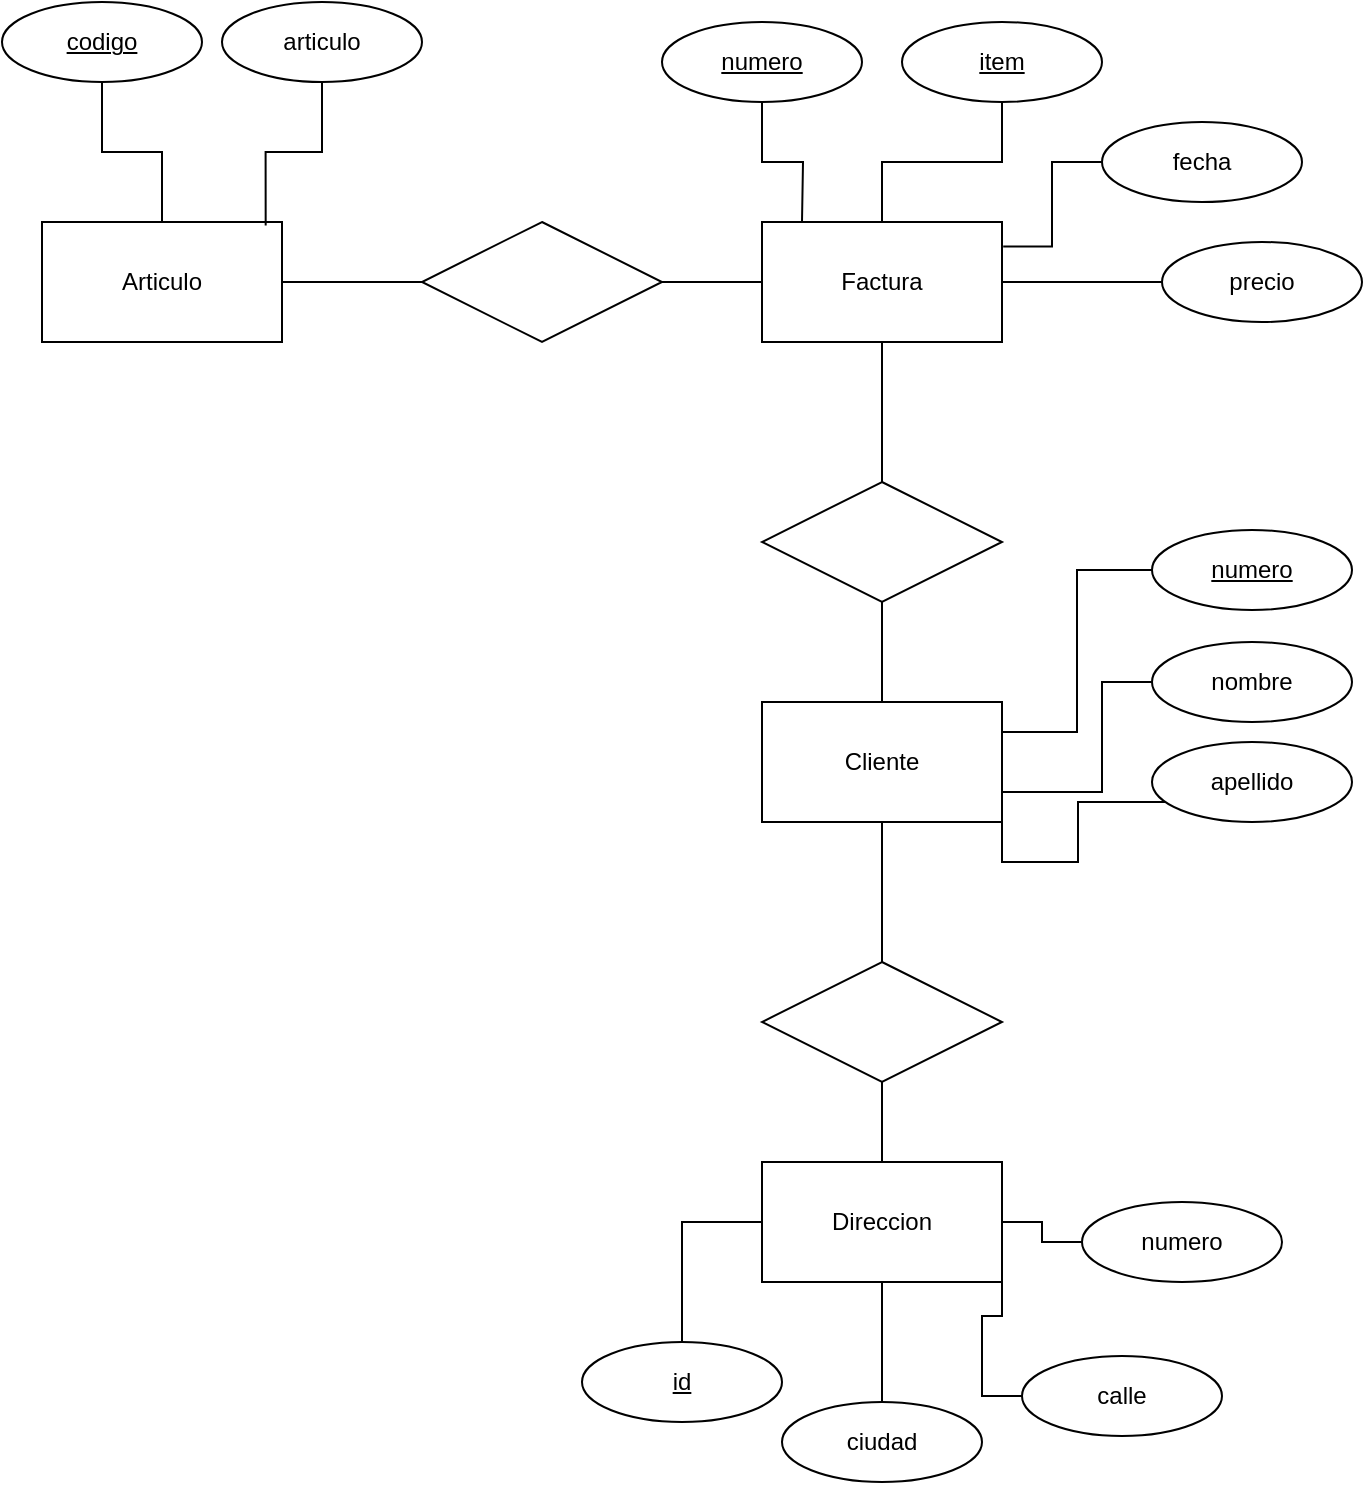 <mxfile version="22.1.3" type="github">
  <diagram name="Página-1" id="XBzg9i-NaRBUf4UJGIT7">
    <mxGraphModel dx="908" dy="1416" grid="1" gridSize="10" guides="1" tooltips="1" connect="1" arrows="1" fold="1" page="1" pageScale="1" pageWidth="1169" pageHeight="827" math="0" shadow="0">
      <root>
        <mxCell id="0" />
        <mxCell id="1" parent="0" />
        <mxCell id="-L3M4i7uxhguOgWgxAJ2-1" value="&lt;div&gt;Factura&lt;/div&gt;" style="rounded=0;whiteSpace=wrap;html=1;" vertex="1" parent="1">
          <mxGeometry x="390" y="260" width="120" height="60" as="geometry" />
        </mxCell>
        <mxCell id="-L3M4i7uxhguOgWgxAJ2-2" value="Articulo" style="rounded=0;whiteSpace=wrap;html=1;" vertex="1" parent="1">
          <mxGeometry x="30" y="260" width="120" height="60" as="geometry" />
        </mxCell>
        <mxCell id="-L3M4i7uxhguOgWgxAJ2-12" style="edgeStyle=orthogonalEdgeStyle;rounded=0;orthogonalLoop=1;jettySize=auto;html=1;endArrow=none;endFill=0;" edge="1" parent="1" source="-L3M4i7uxhguOgWgxAJ2-3" target="-L3M4i7uxhguOgWgxAJ2-7">
          <mxGeometry relative="1" as="geometry" />
        </mxCell>
        <mxCell id="-L3M4i7uxhguOgWgxAJ2-3" value="Cliente" style="rounded=0;whiteSpace=wrap;html=1;" vertex="1" parent="1">
          <mxGeometry x="390" y="500" width="120" height="60" as="geometry" />
        </mxCell>
        <mxCell id="-L3M4i7uxhguOgWgxAJ2-4" value="&lt;div&gt;Direccion&lt;/div&gt;" style="rounded=0;whiteSpace=wrap;html=1;" vertex="1" parent="1">
          <mxGeometry x="390" y="730" width="120" height="60" as="geometry" />
        </mxCell>
        <mxCell id="-L3M4i7uxhguOgWgxAJ2-8" style="edgeStyle=orthogonalEdgeStyle;rounded=0;orthogonalLoop=1;jettySize=auto;html=1;endArrow=none;endFill=0;" edge="1" parent="1" source="-L3M4i7uxhguOgWgxAJ2-5" target="-L3M4i7uxhguOgWgxAJ2-2">
          <mxGeometry relative="1" as="geometry" />
        </mxCell>
        <mxCell id="-L3M4i7uxhguOgWgxAJ2-9" style="edgeStyle=orthogonalEdgeStyle;rounded=0;orthogonalLoop=1;jettySize=auto;html=1;endArrow=none;endFill=0;" edge="1" parent="1" source="-L3M4i7uxhguOgWgxAJ2-5" target="-L3M4i7uxhguOgWgxAJ2-1">
          <mxGeometry relative="1" as="geometry" />
        </mxCell>
        <mxCell id="-L3M4i7uxhguOgWgxAJ2-5" value="" style="shape=rhombus;perimeter=rhombusPerimeter;whiteSpace=wrap;html=1;align=center;" vertex="1" parent="1">
          <mxGeometry x="220" y="260" width="120" height="60" as="geometry" />
        </mxCell>
        <mxCell id="-L3M4i7uxhguOgWgxAJ2-10" style="edgeStyle=orthogonalEdgeStyle;rounded=0;orthogonalLoop=1;jettySize=auto;html=1;endArrow=none;endFill=0;" edge="1" parent="1" source="-L3M4i7uxhguOgWgxAJ2-6" target="-L3M4i7uxhguOgWgxAJ2-1">
          <mxGeometry relative="1" as="geometry" />
        </mxCell>
        <mxCell id="-L3M4i7uxhguOgWgxAJ2-11" style="edgeStyle=orthogonalEdgeStyle;rounded=0;orthogonalLoop=1;jettySize=auto;html=1;endArrow=none;endFill=0;" edge="1" parent="1" source="-L3M4i7uxhguOgWgxAJ2-6" target="-L3M4i7uxhguOgWgxAJ2-3">
          <mxGeometry relative="1" as="geometry" />
        </mxCell>
        <mxCell id="-L3M4i7uxhguOgWgxAJ2-6" value="" style="shape=rhombus;perimeter=rhombusPerimeter;whiteSpace=wrap;html=1;align=center;" vertex="1" parent="1">
          <mxGeometry x="390" y="390" width="120" height="60" as="geometry" />
        </mxCell>
        <mxCell id="-L3M4i7uxhguOgWgxAJ2-13" style="edgeStyle=orthogonalEdgeStyle;rounded=0;orthogonalLoop=1;jettySize=auto;html=1;endArrow=none;endFill=0;" edge="1" parent="1" source="-L3M4i7uxhguOgWgxAJ2-7" target="-L3M4i7uxhguOgWgxAJ2-4">
          <mxGeometry relative="1" as="geometry" />
        </mxCell>
        <mxCell id="-L3M4i7uxhguOgWgxAJ2-7" value="" style="shape=rhombus;perimeter=rhombusPerimeter;whiteSpace=wrap;html=1;align=center;" vertex="1" parent="1">
          <mxGeometry x="390" y="630" width="120" height="60" as="geometry" />
        </mxCell>
        <mxCell id="-L3M4i7uxhguOgWgxAJ2-14" value="numero" style="ellipse;whiteSpace=wrap;html=1;align=center;fontStyle=4;" vertex="1" parent="1">
          <mxGeometry x="340" y="160" width="100" height="40" as="geometry" />
        </mxCell>
        <mxCell id="-L3M4i7uxhguOgWgxAJ2-17" style="edgeStyle=orthogonalEdgeStyle;rounded=0;orthogonalLoop=1;jettySize=auto;html=1;entryX=0.5;entryY=0;entryDx=0;entryDy=0;endArrow=none;endFill=0;" edge="1" parent="1" source="-L3M4i7uxhguOgWgxAJ2-15" target="-L3M4i7uxhguOgWgxAJ2-1">
          <mxGeometry relative="1" as="geometry" />
        </mxCell>
        <mxCell id="-L3M4i7uxhguOgWgxAJ2-15" value="&lt;div&gt;item&lt;/div&gt;" style="ellipse;whiteSpace=wrap;html=1;align=center;fontStyle=4;" vertex="1" parent="1">
          <mxGeometry x="460" y="160" width="100" height="40" as="geometry" />
        </mxCell>
        <mxCell id="-L3M4i7uxhguOgWgxAJ2-16" style="edgeStyle=orthogonalEdgeStyle;rounded=0;orthogonalLoop=1;jettySize=auto;html=1;endArrow=none;endFill=0;" edge="1" parent="1" source="-L3M4i7uxhguOgWgxAJ2-14">
          <mxGeometry relative="1" as="geometry">
            <mxPoint x="410" y="260" as="targetPoint" />
          </mxGeometry>
        </mxCell>
        <mxCell id="-L3M4i7uxhguOgWgxAJ2-18" value="fecha" style="ellipse;whiteSpace=wrap;html=1;align=center;" vertex="1" parent="1">
          <mxGeometry x="560" y="210" width="100" height="40" as="geometry" />
        </mxCell>
        <mxCell id="-L3M4i7uxhguOgWgxAJ2-21" style="edgeStyle=orthogonalEdgeStyle;rounded=0;orthogonalLoop=1;jettySize=auto;html=1;entryX=1;entryY=0.5;entryDx=0;entryDy=0;endArrow=none;endFill=0;" edge="1" parent="1" source="-L3M4i7uxhguOgWgxAJ2-19" target="-L3M4i7uxhguOgWgxAJ2-1">
          <mxGeometry relative="1" as="geometry" />
        </mxCell>
        <mxCell id="-L3M4i7uxhguOgWgxAJ2-19" value="precio" style="ellipse;whiteSpace=wrap;html=1;align=center;" vertex="1" parent="1">
          <mxGeometry x="590" y="270" width="100" height="40" as="geometry" />
        </mxCell>
        <mxCell id="-L3M4i7uxhguOgWgxAJ2-20" style="edgeStyle=orthogonalEdgeStyle;rounded=0;orthogonalLoop=1;jettySize=auto;html=1;entryX=1.005;entryY=0.204;entryDx=0;entryDy=0;entryPerimeter=0;endArrow=none;endFill=0;" edge="1" parent="1" source="-L3M4i7uxhguOgWgxAJ2-18" target="-L3M4i7uxhguOgWgxAJ2-1">
          <mxGeometry relative="1" as="geometry" />
        </mxCell>
        <mxCell id="-L3M4i7uxhguOgWgxAJ2-25" style="edgeStyle=orthogonalEdgeStyle;rounded=0;orthogonalLoop=1;jettySize=auto;html=1;endArrow=none;endFill=0;" edge="1" parent="1" source="-L3M4i7uxhguOgWgxAJ2-22" target="-L3M4i7uxhguOgWgxAJ2-2">
          <mxGeometry relative="1" as="geometry" />
        </mxCell>
        <mxCell id="-L3M4i7uxhguOgWgxAJ2-22" value="codigo" style="ellipse;whiteSpace=wrap;html=1;align=center;fontStyle=4;" vertex="1" parent="1">
          <mxGeometry x="10" y="150" width="100" height="40" as="geometry" />
        </mxCell>
        <mxCell id="-L3M4i7uxhguOgWgxAJ2-24" value="articulo" style="ellipse;whiteSpace=wrap;html=1;align=center;" vertex="1" parent="1">
          <mxGeometry x="120" y="150" width="100" height="40" as="geometry" />
        </mxCell>
        <mxCell id="-L3M4i7uxhguOgWgxAJ2-26" style="edgeStyle=orthogonalEdgeStyle;rounded=0;orthogonalLoop=1;jettySize=auto;html=1;entryX=0.932;entryY=0.029;entryDx=0;entryDy=0;entryPerimeter=0;endArrow=none;endFill=0;" edge="1" parent="1" source="-L3M4i7uxhguOgWgxAJ2-24" target="-L3M4i7uxhguOgWgxAJ2-2">
          <mxGeometry relative="1" as="geometry" />
        </mxCell>
        <mxCell id="-L3M4i7uxhguOgWgxAJ2-30" style="edgeStyle=orthogonalEdgeStyle;rounded=0;orthogonalLoop=1;jettySize=auto;html=1;entryX=1;entryY=0.25;entryDx=0;entryDy=0;endArrow=none;endFill=0;" edge="1" parent="1" source="-L3M4i7uxhguOgWgxAJ2-27" target="-L3M4i7uxhguOgWgxAJ2-3">
          <mxGeometry relative="1" as="geometry" />
        </mxCell>
        <mxCell id="-L3M4i7uxhguOgWgxAJ2-27" value="numero" style="ellipse;whiteSpace=wrap;html=1;align=center;fontStyle=4;" vertex="1" parent="1">
          <mxGeometry x="585" y="414" width="100" height="40" as="geometry" />
        </mxCell>
        <mxCell id="-L3M4i7uxhguOgWgxAJ2-31" style="edgeStyle=orthogonalEdgeStyle;rounded=0;orthogonalLoop=1;jettySize=auto;html=1;entryX=1;entryY=0.75;entryDx=0;entryDy=0;endArrow=none;endFill=0;" edge="1" parent="1" source="-L3M4i7uxhguOgWgxAJ2-28" target="-L3M4i7uxhguOgWgxAJ2-3">
          <mxGeometry relative="1" as="geometry">
            <Array as="points">
              <mxPoint x="560" y="490" />
              <mxPoint x="560" y="545" />
            </Array>
          </mxGeometry>
        </mxCell>
        <mxCell id="-L3M4i7uxhguOgWgxAJ2-28" value="nombre" style="ellipse;whiteSpace=wrap;html=1;align=center;" vertex="1" parent="1">
          <mxGeometry x="585" y="470" width="100" height="40" as="geometry" />
        </mxCell>
        <mxCell id="-L3M4i7uxhguOgWgxAJ2-32" style="edgeStyle=orthogonalEdgeStyle;rounded=0;orthogonalLoop=1;jettySize=auto;html=1;entryX=1;entryY=1;entryDx=0;entryDy=0;endArrow=none;endFill=0;" edge="1" parent="1" source="-L3M4i7uxhguOgWgxAJ2-29" target="-L3M4i7uxhguOgWgxAJ2-3">
          <mxGeometry relative="1" as="geometry">
            <Array as="points">
              <mxPoint x="548" y="550" />
              <mxPoint x="548" y="580" />
              <mxPoint x="510" y="580" />
            </Array>
          </mxGeometry>
        </mxCell>
        <mxCell id="-L3M4i7uxhguOgWgxAJ2-29" value="apellido" style="ellipse;whiteSpace=wrap;html=1;align=center;" vertex="1" parent="1">
          <mxGeometry x="585" y="520" width="100" height="40" as="geometry" />
        </mxCell>
        <mxCell id="-L3M4i7uxhguOgWgxAJ2-37" style="edgeStyle=orthogonalEdgeStyle;rounded=0;orthogonalLoop=1;jettySize=auto;html=1;entryX=0;entryY=0.5;entryDx=0;entryDy=0;endArrow=none;endFill=0;" edge="1" parent="1" source="-L3M4i7uxhguOgWgxAJ2-33" target="-L3M4i7uxhguOgWgxAJ2-4">
          <mxGeometry relative="1" as="geometry" />
        </mxCell>
        <mxCell id="-L3M4i7uxhguOgWgxAJ2-33" value="id" style="ellipse;whiteSpace=wrap;html=1;align=center;fontStyle=4;" vertex="1" parent="1">
          <mxGeometry x="300" y="820" width="100" height="40" as="geometry" />
        </mxCell>
        <mxCell id="-L3M4i7uxhguOgWgxAJ2-38" style="edgeStyle=orthogonalEdgeStyle;rounded=0;orthogonalLoop=1;jettySize=auto;html=1;endArrow=none;endFill=0;" edge="1" parent="1" source="-L3M4i7uxhguOgWgxAJ2-34" target="-L3M4i7uxhguOgWgxAJ2-4">
          <mxGeometry relative="1" as="geometry" />
        </mxCell>
        <mxCell id="-L3M4i7uxhguOgWgxAJ2-34" value="ciudad" style="ellipse;whiteSpace=wrap;html=1;align=center;" vertex="1" parent="1">
          <mxGeometry x="400" y="850" width="100" height="40" as="geometry" />
        </mxCell>
        <mxCell id="-L3M4i7uxhguOgWgxAJ2-39" style="edgeStyle=orthogonalEdgeStyle;rounded=0;orthogonalLoop=1;jettySize=auto;html=1;entryX=1;entryY=1;entryDx=0;entryDy=0;endArrow=none;endFill=0;" edge="1" parent="1" source="-L3M4i7uxhguOgWgxAJ2-35" target="-L3M4i7uxhguOgWgxAJ2-4">
          <mxGeometry relative="1" as="geometry" />
        </mxCell>
        <mxCell id="-L3M4i7uxhguOgWgxAJ2-35" value="calle" style="ellipse;whiteSpace=wrap;html=1;align=center;" vertex="1" parent="1">
          <mxGeometry x="520" y="827" width="100" height="40" as="geometry" />
        </mxCell>
        <mxCell id="-L3M4i7uxhguOgWgxAJ2-40" style="edgeStyle=orthogonalEdgeStyle;rounded=0;orthogonalLoop=1;jettySize=auto;html=1;endArrow=none;endFill=0;" edge="1" parent="1" source="-L3M4i7uxhguOgWgxAJ2-36" target="-L3M4i7uxhguOgWgxAJ2-4">
          <mxGeometry relative="1" as="geometry" />
        </mxCell>
        <mxCell id="-L3M4i7uxhguOgWgxAJ2-36" value="numero" style="ellipse;whiteSpace=wrap;html=1;align=center;" vertex="1" parent="1">
          <mxGeometry x="550" y="750" width="100" height="40" as="geometry" />
        </mxCell>
      </root>
    </mxGraphModel>
  </diagram>
</mxfile>
